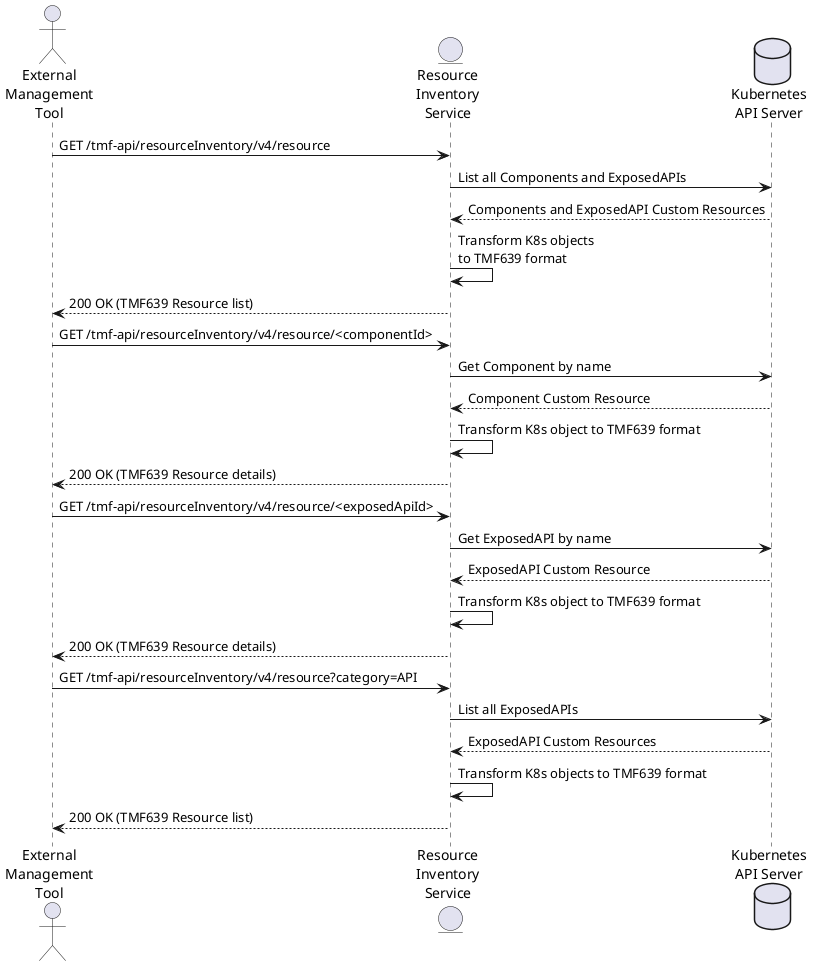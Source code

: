 @startuml resource-inventory-registry

actor "External\nManagement\nTool" as ExternalTool


entity "Resource\nInventory\nService" as ResourceInventory

database "Kubernetes\nAPI Server" as K8sAPI


ExternalTool -> ResourceInventory: GET /tmf-api/resourceInventory/v4/resource
ResourceInventory -> K8sAPI: List all Components and ExposedAPIs
K8sAPI --> ResourceInventory: Components and ExposedAPI Custom Resources
ResourceInventory -> ResourceInventory: Transform K8s objects\nto TMF639 format
ResourceInventory --> ExternalTool: 200 OK (TMF639 Resource list)

ExternalTool -> ResourceInventory: GET /tmf-api/resourceInventory/v4/resource/<componentId>
ResourceInventory -> K8sAPI: Get Component by name
K8sAPI --> ResourceInventory: Component Custom Resource
ResourceInventory -> ResourceInventory: Transform K8s object to TMF639 format
ResourceInventory --> ExternalTool: 200 OK (TMF639 Resource details)

ExternalTool -> ResourceInventory: GET /tmf-api/resourceInventory/v4/resource/<exposedApiId>
ResourceInventory -> K8sAPI: Get ExposedAPI by name
K8sAPI --> ResourceInventory: ExposedAPI Custom Resource
ResourceInventory -> ResourceInventory: Transform K8s object to TMF639 format
ResourceInventory --> ExternalTool: 200 OK (TMF639 Resource details)

ExternalTool -> ResourceInventory: GET /tmf-api/resourceInventory/v4/resource?category=API
ResourceInventory -> K8sAPI: List all ExposedAPIs
K8sAPI --> ResourceInventory: ExposedAPI Custom Resources
ResourceInventory -> ResourceInventory: Transform K8s objects to TMF639 format
ResourceInventory --> ExternalTool: 200 OK (TMF639 Resource list)


@enduml
